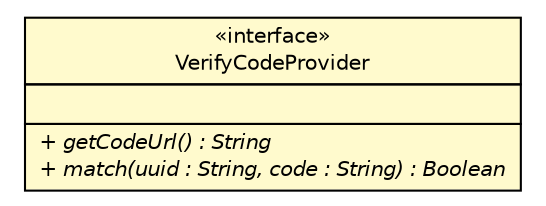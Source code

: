 #!/usr/local/bin/dot
#
# Class diagram 
# Generated by UMLGraph version R5_6-24-gf6e263 (http://www.umlgraph.org/)
#

digraph G {
	edge [fontname="Helvetica",fontsize=10,labelfontname="Helvetica",labelfontsize=10];
	node [fontname="Helvetica",fontsize=10,shape=plaintext];
	nodesep=0.25;
	ranksep=0.5;
	// cn.home1.oss.lib.security.api.VerifyCodeProvider
	c4441 [label=<<table title="cn.home1.oss.lib.security.api.VerifyCodeProvider" border="0" cellborder="1" cellspacing="0" cellpadding="2" port="p" bgcolor="lemonChiffon" href="./VerifyCodeProvider.html">
		<tr><td><table border="0" cellspacing="0" cellpadding="1">
<tr><td align="center" balign="center"> &#171;interface&#187; </td></tr>
<tr><td align="center" balign="center"> VerifyCodeProvider </td></tr>
		</table></td></tr>
		<tr><td><table border="0" cellspacing="0" cellpadding="1">
<tr><td align="left" balign="left">  </td></tr>
		</table></td></tr>
		<tr><td><table border="0" cellspacing="0" cellpadding="1">
<tr><td align="left" balign="left"><font face="Helvetica-Oblique" point-size="10.0"> + getCodeUrl() : String </font></td></tr>
<tr><td align="left" balign="left"><font face="Helvetica-Oblique" point-size="10.0"> + match(uuid : String, code : String) : Boolean </font></td></tr>
		</table></td></tr>
		</table>>, URL="./VerifyCodeProvider.html", fontname="Helvetica", fontcolor="black", fontsize=10.0];
}

